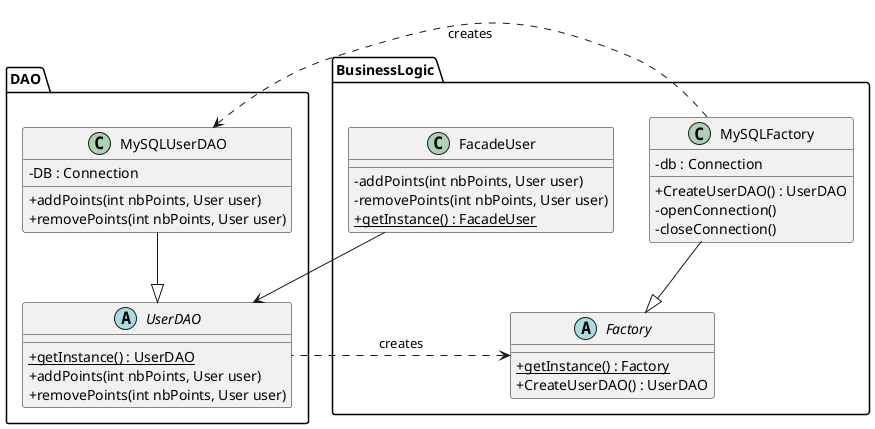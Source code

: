 @startuml
skinparam classAttributeIconSize 0

package BusinessLogic{
    class FacadeUser{
        - addPoints(int nbPoints, User user)
        - removePoints(int nbPoints, User user)
        + {static} getInstance() : FacadeUser
    }

    abstract class Factory{
        + {static} getInstance() : Factory
        + CreateUserDAO() : UserDAO
    }
    class MySQLFactory{
        - db : Connection
        + CreateUserDAO() : UserDAO
        - openConnection()
        - closeConnection()
    }

    Factory <|-up- MySQLFactory
}

package DAO{

    abstract class UserDAO{
        + {static} getInstance() : UserDAO
        + addPoints(int nbPoints, User user)
        + removePoints(int nbPoints, User user)
    }

    class MySQLUserDAO{
        - DB : Connection
        + addPoints(int nbPoints, User user)
        + removePoints(int nbPoints, User user)

    }

    MySQLUserDAO --|> UserDAO
    MySQLUserDAO <.right. MySQLFactory : creates

    Factory <.. UserDAO : creates
    UserDAO <-right- FacadeUser
}

@enduml